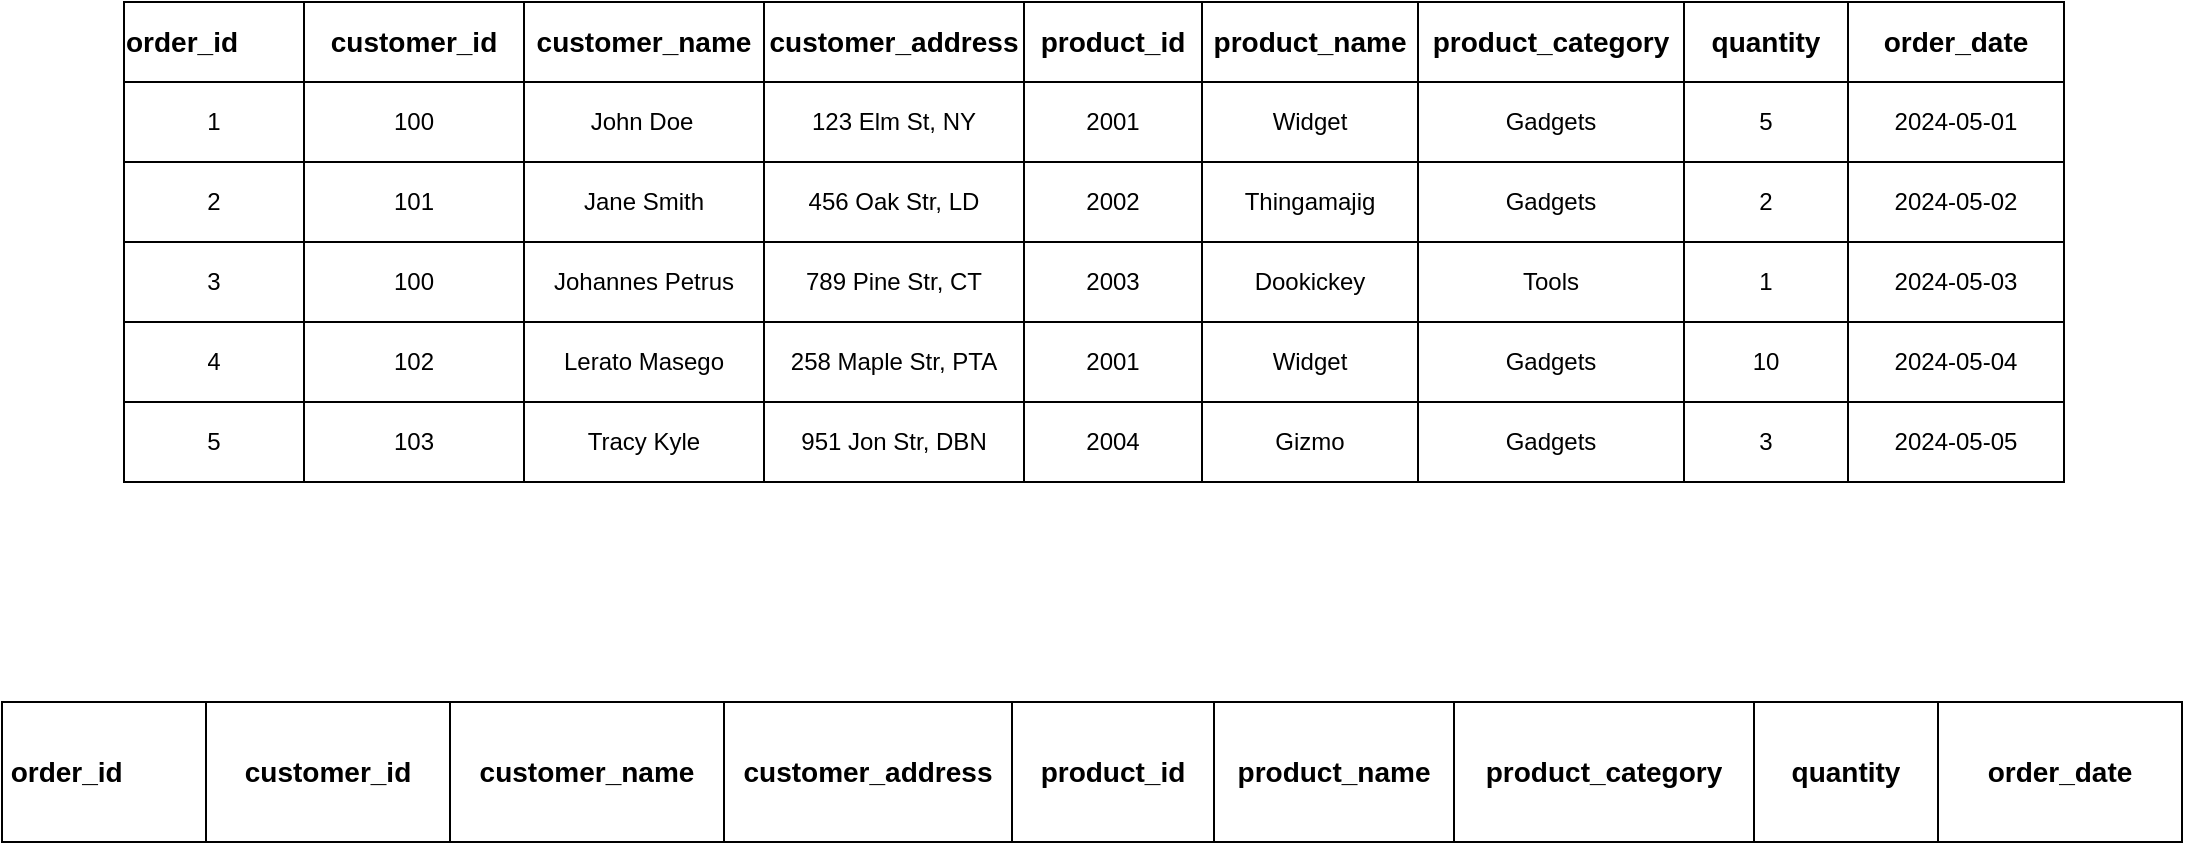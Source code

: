 <mxfile version="24.0.4" type="device">
  <diagram name="Page-1" id="iMiI5yTCLS9RFkawxw4-">
    <mxGraphModel dx="2352" dy="621" grid="1" gridSize="10" guides="1" tooltips="1" connect="1" arrows="1" fold="1" page="1" pageScale="1" pageWidth="850" pageHeight="1100" math="0" shadow="0">
      <root>
        <mxCell id="0" />
        <mxCell id="1" parent="0" />
        <mxCell id="y__F1TyNGtWhiDIaF_vZ-1" value="" style="shape=table;startSize=0;container=1;collapsible=0;childLayout=tableLayout;" vertex="1" parent="1">
          <mxGeometry x="-169" y="200" width="970" height="240" as="geometry" />
        </mxCell>
        <mxCell id="y__F1TyNGtWhiDIaF_vZ-2" value="" style="shape=tableRow;horizontal=0;startSize=0;swimlaneHead=0;swimlaneBody=0;strokeColor=inherit;top=0;left=0;bottom=0;right=0;collapsible=0;dropTarget=0;fillColor=none;points=[[0,0.5],[1,0.5]];portConstraint=eastwest;" vertex="1" parent="y__F1TyNGtWhiDIaF_vZ-1">
          <mxGeometry width="970" height="40" as="geometry" />
        </mxCell>
        <mxCell id="y__F1TyNGtWhiDIaF_vZ-3" value="order_id&lt;span style=&quot;white-space: pre; font-size: 14px;&quot;&gt;&#x9;&lt;/span&gt;&lt;span style=&quot;white-space: pre; font-size: 14px;&quot;&gt;&#x9;&lt;/span&gt;" style="shape=partialRectangle;html=1;whiteSpace=wrap;connectable=0;strokeColor=inherit;overflow=hidden;fillColor=none;top=0;left=0;bottom=0;right=0;pointerEvents=1;fontStyle=1;fontSize=14;" vertex="1" parent="y__F1TyNGtWhiDIaF_vZ-2">
          <mxGeometry width="90" height="40" as="geometry">
            <mxRectangle width="90" height="40" as="alternateBounds" />
          </mxGeometry>
        </mxCell>
        <mxCell id="y__F1TyNGtWhiDIaF_vZ-4" value="customer_id" style="shape=partialRectangle;html=1;whiteSpace=wrap;connectable=0;strokeColor=inherit;overflow=hidden;fillColor=none;top=0;left=0;bottom=0;right=0;pointerEvents=1;fontStyle=1;fontSize=14;" vertex="1" parent="y__F1TyNGtWhiDIaF_vZ-2">
          <mxGeometry x="90" width="110" height="40" as="geometry">
            <mxRectangle width="110" height="40" as="alternateBounds" />
          </mxGeometry>
        </mxCell>
        <mxCell id="y__F1TyNGtWhiDIaF_vZ-5" value="customer_name" style="shape=partialRectangle;html=1;whiteSpace=wrap;connectable=0;strokeColor=inherit;overflow=hidden;fillColor=none;top=0;left=0;bottom=0;right=0;pointerEvents=1;fontStyle=1;fontSize=14;" vertex="1" parent="y__F1TyNGtWhiDIaF_vZ-2">
          <mxGeometry x="200" width="120" height="40" as="geometry">
            <mxRectangle width="120" height="40" as="alternateBounds" />
          </mxGeometry>
        </mxCell>
        <mxCell id="y__F1TyNGtWhiDIaF_vZ-6" value="customer_address" style="shape=partialRectangle;html=1;whiteSpace=wrap;connectable=0;strokeColor=inherit;overflow=hidden;fillColor=none;top=0;left=0;bottom=0;right=0;pointerEvents=1;fontStyle=1;fontSize=14;" vertex="1" parent="y__F1TyNGtWhiDIaF_vZ-2">
          <mxGeometry x="320" width="130" height="40" as="geometry">
            <mxRectangle width="130" height="40" as="alternateBounds" />
          </mxGeometry>
        </mxCell>
        <mxCell id="y__F1TyNGtWhiDIaF_vZ-7" value="product_id" style="shape=partialRectangle;html=1;whiteSpace=wrap;connectable=0;strokeColor=inherit;overflow=hidden;fillColor=none;top=0;left=0;bottom=0;right=0;pointerEvents=1;fontStyle=1;fontSize=14;" vertex="1" parent="y__F1TyNGtWhiDIaF_vZ-2">
          <mxGeometry x="450" width="89" height="40" as="geometry">
            <mxRectangle width="89" height="40" as="alternateBounds" />
          </mxGeometry>
        </mxCell>
        <mxCell id="y__F1TyNGtWhiDIaF_vZ-8" value="product_name" style="shape=partialRectangle;html=1;whiteSpace=wrap;connectable=0;strokeColor=inherit;overflow=hidden;fillColor=none;top=0;left=0;bottom=0;right=0;pointerEvents=1;fontStyle=1;fontSize=14;" vertex="1" parent="y__F1TyNGtWhiDIaF_vZ-2">
          <mxGeometry x="539" width="108" height="40" as="geometry">
            <mxRectangle width="108" height="40" as="alternateBounds" />
          </mxGeometry>
        </mxCell>
        <mxCell id="y__F1TyNGtWhiDIaF_vZ-9" value="product_category" style="shape=partialRectangle;html=1;whiteSpace=wrap;connectable=0;strokeColor=inherit;overflow=hidden;fillColor=none;top=0;left=0;bottom=0;right=0;pointerEvents=1;fontStyle=1;fontSize=14;" vertex="1" parent="y__F1TyNGtWhiDIaF_vZ-2">
          <mxGeometry x="647" width="133" height="40" as="geometry">
            <mxRectangle width="133" height="40" as="alternateBounds" />
          </mxGeometry>
        </mxCell>
        <mxCell id="y__F1TyNGtWhiDIaF_vZ-10" value="quantity" style="shape=partialRectangle;html=1;whiteSpace=wrap;connectable=0;strokeColor=inherit;overflow=hidden;fillColor=none;top=0;left=0;bottom=0;right=0;pointerEvents=1;fontStyle=1;fontSize=14;" vertex="1" parent="y__F1TyNGtWhiDIaF_vZ-2">
          <mxGeometry x="780" width="82" height="40" as="geometry">
            <mxRectangle width="82" height="40" as="alternateBounds" />
          </mxGeometry>
        </mxCell>
        <mxCell id="y__F1TyNGtWhiDIaF_vZ-11" value="order_date" style="shape=partialRectangle;html=1;whiteSpace=wrap;connectable=0;strokeColor=inherit;overflow=hidden;fillColor=none;top=0;left=0;bottom=0;right=0;pointerEvents=1;fontStyle=1;fontSize=14;" vertex="1" parent="y__F1TyNGtWhiDIaF_vZ-2">
          <mxGeometry x="862" width="108" height="40" as="geometry">
            <mxRectangle width="108" height="40" as="alternateBounds" />
          </mxGeometry>
        </mxCell>
        <mxCell id="y__F1TyNGtWhiDIaF_vZ-12" value="" style="shape=tableRow;horizontal=0;startSize=0;swimlaneHead=0;swimlaneBody=0;strokeColor=inherit;top=0;left=0;bottom=0;right=0;collapsible=0;dropTarget=0;fillColor=none;points=[[0,0.5],[1,0.5]];portConstraint=eastwest;" vertex="1" parent="y__F1TyNGtWhiDIaF_vZ-1">
          <mxGeometry y="40" width="970" height="40" as="geometry" />
        </mxCell>
        <mxCell id="y__F1TyNGtWhiDIaF_vZ-13" value="1" style="shape=partialRectangle;html=1;whiteSpace=wrap;connectable=0;strokeColor=inherit;overflow=hidden;fillColor=none;top=0;left=0;bottom=0;right=0;pointerEvents=1;" vertex="1" parent="y__F1TyNGtWhiDIaF_vZ-12">
          <mxGeometry width="90" height="40" as="geometry">
            <mxRectangle width="90" height="40" as="alternateBounds" />
          </mxGeometry>
        </mxCell>
        <mxCell id="y__F1TyNGtWhiDIaF_vZ-14" value="100" style="shape=partialRectangle;html=1;whiteSpace=wrap;connectable=0;strokeColor=inherit;overflow=hidden;fillColor=none;top=0;left=0;bottom=0;right=0;pointerEvents=1;" vertex="1" parent="y__F1TyNGtWhiDIaF_vZ-12">
          <mxGeometry x="90" width="110" height="40" as="geometry">
            <mxRectangle width="110" height="40" as="alternateBounds" />
          </mxGeometry>
        </mxCell>
        <mxCell id="y__F1TyNGtWhiDIaF_vZ-15" value="John Doe&lt;span style=&quot;white-space: pre;&quot;&gt;&#x9;&lt;/span&gt;" style="shape=partialRectangle;html=1;whiteSpace=wrap;connectable=0;strokeColor=inherit;overflow=hidden;fillColor=none;top=0;left=0;bottom=0;right=0;pointerEvents=1;" vertex="1" parent="y__F1TyNGtWhiDIaF_vZ-12">
          <mxGeometry x="200" width="120" height="40" as="geometry">
            <mxRectangle width="120" height="40" as="alternateBounds" />
          </mxGeometry>
        </mxCell>
        <mxCell id="y__F1TyNGtWhiDIaF_vZ-16" value="123 Elm St, NY" style="shape=partialRectangle;html=1;whiteSpace=wrap;connectable=0;strokeColor=inherit;overflow=hidden;fillColor=none;top=0;left=0;bottom=0;right=0;pointerEvents=1;" vertex="1" parent="y__F1TyNGtWhiDIaF_vZ-12">
          <mxGeometry x="320" width="130" height="40" as="geometry">
            <mxRectangle width="130" height="40" as="alternateBounds" />
          </mxGeometry>
        </mxCell>
        <mxCell id="y__F1TyNGtWhiDIaF_vZ-17" value="2001" style="shape=partialRectangle;html=1;whiteSpace=wrap;connectable=0;strokeColor=inherit;overflow=hidden;fillColor=none;top=0;left=0;bottom=0;right=0;pointerEvents=1;" vertex="1" parent="y__F1TyNGtWhiDIaF_vZ-12">
          <mxGeometry x="450" width="89" height="40" as="geometry">
            <mxRectangle width="89" height="40" as="alternateBounds" />
          </mxGeometry>
        </mxCell>
        <mxCell id="y__F1TyNGtWhiDIaF_vZ-18" value="Widget" style="shape=partialRectangle;html=1;whiteSpace=wrap;connectable=0;strokeColor=inherit;overflow=hidden;fillColor=none;top=0;left=0;bottom=0;right=0;pointerEvents=1;" vertex="1" parent="y__F1TyNGtWhiDIaF_vZ-12">
          <mxGeometry x="539" width="108" height="40" as="geometry">
            <mxRectangle width="108" height="40" as="alternateBounds" />
          </mxGeometry>
        </mxCell>
        <mxCell id="y__F1TyNGtWhiDIaF_vZ-19" value="Gadgets" style="shape=partialRectangle;html=1;whiteSpace=wrap;connectable=0;strokeColor=inherit;overflow=hidden;fillColor=none;top=0;left=0;bottom=0;right=0;pointerEvents=1;" vertex="1" parent="y__F1TyNGtWhiDIaF_vZ-12">
          <mxGeometry x="647" width="133" height="40" as="geometry">
            <mxRectangle width="133" height="40" as="alternateBounds" />
          </mxGeometry>
        </mxCell>
        <mxCell id="y__F1TyNGtWhiDIaF_vZ-20" value="5" style="shape=partialRectangle;html=1;whiteSpace=wrap;connectable=0;strokeColor=inherit;overflow=hidden;fillColor=none;top=0;left=0;bottom=0;right=0;pointerEvents=1;" vertex="1" parent="y__F1TyNGtWhiDIaF_vZ-12">
          <mxGeometry x="780" width="82" height="40" as="geometry">
            <mxRectangle width="82" height="40" as="alternateBounds" />
          </mxGeometry>
        </mxCell>
        <mxCell id="y__F1TyNGtWhiDIaF_vZ-21" value="2024-05-01" style="shape=partialRectangle;html=1;whiteSpace=wrap;connectable=0;strokeColor=inherit;overflow=hidden;fillColor=none;top=0;left=0;bottom=0;right=0;pointerEvents=1;" vertex="1" parent="y__F1TyNGtWhiDIaF_vZ-12">
          <mxGeometry x="862" width="108" height="40" as="geometry">
            <mxRectangle width="108" height="40" as="alternateBounds" />
          </mxGeometry>
        </mxCell>
        <mxCell id="y__F1TyNGtWhiDIaF_vZ-22" value="" style="shape=tableRow;horizontal=0;startSize=0;swimlaneHead=0;swimlaneBody=0;strokeColor=inherit;top=0;left=0;bottom=0;right=0;collapsible=0;dropTarget=0;fillColor=none;points=[[0,0.5],[1,0.5]];portConstraint=eastwest;" vertex="1" parent="y__F1TyNGtWhiDIaF_vZ-1">
          <mxGeometry y="80" width="970" height="40" as="geometry" />
        </mxCell>
        <mxCell id="y__F1TyNGtWhiDIaF_vZ-23" value="2" style="shape=partialRectangle;html=1;whiteSpace=wrap;connectable=0;strokeColor=inherit;overflow=hidden;fillColor=none;top=0;left=0;bottom=0;right=0;pointerEvents=1;" vertex="1" parent="y__F1TyNGtWhiDIaF_vZ-22">
          <mxGeometry width="90" height="40" as="geometry">
            <mxRectangle width="90" height="40" as="alternateBounds" />
          </mxGeometry>
        </mxCell>
        <mxCell id="y__F1TyNGtWhiDIaF_vZ-24" value="101" style="shape=partialRectangle;html=1;whiteSpace=wrap;connectable=0;strokeColor=inherit;overflow=hidden;fillColor=none;top=0;left=0;bottom=0;right=0;pointerEvents=1;" vertex="1" parent="y__F1TyNGtWhiDIaF_vZ-22">
          <mxGeometry x="90" width="110" height="40" as="geometry">
            <mxRectangle width="110" height="40" as="alternateBounds" />
          </mxGeometry>
        </mxCell>
        <mxCell id="y__F1TyNGtWhiDIaF_vZ-25" value="Jane Smith" style="shape=partialRectangle;html=1;whiteSpace=wrap;connectable=0;strokeColor=inherit;overflow=hidden;fillColor=none;top=0;left=0;bottom=0;right=0;pointerEvents=1;" vertex="1" parent="y__F1TyNGtWhiDIaF_vZ-22">
          <mxGeometry x="200" width="120" height="40" as="geometry">
            <mxRectangle width="120" height="40" as="alternateBounds" />
          </mxGeometry>
        </mxCell>
        <mxCell id="y__F1TyNGtWhiDIaF_vZ-26" value="456 Oak Str, LD" style="shape=partialRectangle;html=1;whiteSpace=wrap;connectable=0;strokeColor=inherit;overflow=hidden;fillColor=none;top=0;left=0;bottom=0;right=0;pointerEvents=1;" vertex="1" parent="y__F1TyNGtWhiDIaF_vZ-22">
          <mxGeometry x="320" width="130" height="40" as="geometry">
            <mxRectangle width="130" height="40" as="alternateBounds" />
          </mxGeometry>
        </mxCell>
        <mxCell id="y__F1TyNGtWhiDIaF_vZ-27" value="2002" style="shape=partialRectangle;html=1;whiteSpace=wrap;connectable=0;strokeColor=inherit;overflow=hidden;fillColor=none;top=0;left=0;bottom=0;right=0;pointerEvents=1;" vertex="1" parent="y__F1TyNGtWhiDIaF_vZ-22">
          <mxGeometry x="450" width="89" height="40" as="geometry">
            <mxRectangle width="89" height="40" as="alternateBounds" />
          </mxGeometry>
        </mxCell>
        <mxCell id="y__F1TyNGtWhiDIaF_vZ-28" value="Thingamajig" style="shape=partialRectangle;html=1;whiteSpace=wrap;connectable=0;strokeColor=inherit;overflow=hidden;fillColor=none;top=0;left=0;bottom=0;right=0;pointerEvents=1;" vertex="1" parent="y__F1TyNGtWhiDIaF_vZ-22">
          <mxGeometry x="539" width="108" height="40" as="geometry">
            <mxRectangle width="108" height="40" as="alternateBounds" />
          </mxGeometry>
        </mxCell>
        <mxCell id="y__F1TyNGtWhiDIaF_vZ-29" value="Gadgets" style="shape=partialRectangle;html=1;whiteSpace=wrap;connectable=0;strokeColor=inherit;overflow=hidden;fillColor=none;top=0;left=0;bottom=0;right=0;pointerEvents=1;" vertex="1" parent="y__F1TyNGtWhiDIaF_vZ-22">
          <mxGeometry x="647" width="133" height="40" as="geometry">
            <mxRectangle width="133" height="40" as="alternateBounds" />
          </mxGeometry>
        </mxCell>
        <mxCell id="y__F1TyNGtWhiDIaF_vZ-30" value="2" style="shape=partialRectangle;html=1;whiteSpace=wrap;connectable=0;strokeColor=inherit;overflow=hidden;fillColor=none;top=0;left=0;bottom=0;right=0;pointerEvents=1;" vertex="1" parent="y__F1TyNGtWhiDIaF_vZ-22">
          <mxGeometry x="780" width="82" height="40" as="geometry">
            <mxRectangle width="82" height="40" as="alternateBounds" />
          </mxGeometry>
        </mxCell>
        <mxCell id="y__F1TyNGtWhiDIaF_vZ-31" value="2024-05-02" style="shape=partialRectangle;html=1;whiteSpace=wrap;connectable=0;strokeColor=inherit;overflow=hidden;fillColor=none;top=0;left=0;bottom=0;right=0;pointerEvents=1;" vertex="1" parent="y__F1TyNGtWhiDIaF_vZ-22">
          <mxGeometry x="862" width="108" height="40" as="geometry">
            <mxRectangle width="108" height="40" as="alternateBounds" />
          </mxGeometry>
        </mxCell>
        <mxCell id="y__F1TyNGtWhiDIaF_vZ-32" value="" style="shape=tableRow;horizontal=0;startSize=0;swimlaneHead=0;swimlaneBody=0;strokeColor=inherit;top=0;left=0;bottom=0;right=0;collapsible=0;dropTarget=0;fillColor=none;points=[[0,0.5],[1,0.5]];portConstraint=eastwest;" vertex="1" parent="y__F1TyNGtWhiDIaF_vZ-1">
          <mxGeometry y="120" width="970" height="40" as="geometry" />
        </mxCell>
        <mxCell id="y__F1TyNGtWhiDIaF_vZ-33" value="3" style="shape=partialRectangle;html=1;whiteSpace=wrap;connectable=0;strokeColor=inherit;overflow=hidden;fillColor=none;top=0;left=0;bottom=0;right=0;pointerEvents=1;" vertex="1" parent="y__F1TyNGtWhiDIaF_vZ-32">
          <mxGeometry width="90" height="40" as="geometry">
            <mxRectangle width="90" height="40" as="alternateBounds" />
          </mxGeometry>
        </mxCell>
        <mxCell id="y__F1TyNGtWhiDIaF_vZ-34" value="100" style="shape=partialRectangle;html=1;whiteSpace=wrap;connectable=0;strokeColor=inherit;overflow=hidden;fillColor=none;top=0;left=0;bottom=0;right=0;pointerEvents=1;" vertex="1" parent="y__F1TyNGtWhiDIaF_vZ-32">
          <mxGeometry x="90" width="110" height="40" as="geometry">
            <mxRectangle width="110" height="40" as="alternateBounds" />
          </mxGeometry>
        </mxCell>
        <mxCell id="y__F1TyNGtWhiDIaF_vZ-35" value="Johannes Petrus" style="shape=partialRectangle;html=1;whiteSpace=wrap;connectable=0;strokeColor=inherit;overflow=hidden;fillColor=none;top=0;left=0;bottom=0;right=0;pointerEvents=1;" vertex="1" parent="y__F1TyNGtWhiDIaF_vZ-32">
          <mxGeometry x="200" width="120" height="40" as="geometry">
            <mxRectangle width="120" height="40" as="alternateBounds" />
          </mxGeometry>
        </mxCell>
        <mxCell id="y__F1TyNGtWhiDIaF_vZ-36" value="789 Pine Str, CT" style="shape=partialRectangle;html=1;whiteSpace=wrap;connectable=0;strokeColor=inherit;overflow=hidden;fillColor=none;top=0;left=0;bottom=0;right=0;pointerEvents=1;" vertex="1" parent="y__F1TyNGtWhiDIaF_vZ-32">
          <mxGeometry x="320" width="130" height="40" as="geometry">
            <mxRectangle width="130" height="40" as="alternateBounds" />
          </mxGeometry>
        </mxCell>
        <mxCell id="y__F1TyNGtWhiDIaF_vZ-37" value="2003" style="shape=partialRectangle;html=1;whiteSpace=wrap;connectable=0;strokeColor=inherit;overflow=hidden;fillColor=none;top=0;left=0;bottom=0;right=0;pointerEvents=1;" vertex="1" parent="y__F1TyNGtWhiDIaF_vZ-32">
          <mxGeometry x="450" width="89" height="40" as="geometry">
            <mxRectangle width="89" height="40" as="alternateBounds" />
          </mxGeometry>
        </mxCell>
        <mxCell id="y__F1TyNGtWhiDIaF_vZ-38" value="Dookickey" style="shape=partialRectangle;html=1;whiteSpace=wrap;connectable=0;strokeColor=inherit;overflow=hidden;fillColor=none;top=0;left=0;bottom=0;right=0;pointerEvents=1;" vertex="1" parent="y__F1TyNGtWhiDIaF_vZ-32">
          <mxGeometry x="539" width="108" height="40" as="geometry">
            <mxRectangle width="108" height="40" as="alternateBounds" />
          </mxGeometry>
        </mxCell>
        <mxCell id="y__F1TyNGtWhiDIaF_vZ-39" value="Tools" style="shape=partialRectangle;html=1;whiteSpace=wrap;connectable=0;strokeColor=inherit;overflow=hidden;fillColor=none;top=0;left=0;bottom=0;right=0;pointerEvents=1;" vertex="1" parent="y__F1TyNGtWhiDIaF_vZ-32">
          <mxGeometry x="647" width="133" height="40" as="geometry">
            <mxRectangle width="133" height="40" as="alternateBounds" />
          </mxGeometry>
        </mxCell>
        <mxCell id="y__F1TyNGtWhiDIaF_vZ-40" value="1" style="shape=partialRectangle;html=1;whiteSpace=wrap;connectable=0;strokeColor=inherit;overflow=hidden;fillColor=none;top=0;left=0;bottom=0;right=0;pointerEvents=1;" vertex="1" parent="y__F1TyNGtWhiDIaF_vZ-32">
          <mxGeometry x="780" width="82" height="40" as="geometry">
            <mxRectangle width="82" height="40" as="alternateBounds" />
          </mxGeometry>
        </mxCell>
        <mxCell id="y__F1TyNGtWhiDIaF_vZ-41" value="2024-05-03" style="shape=partialRectangle;html=1;whiteSpace=wrap;connectable=0;strokeColor=inherit;overflow=hidden;fillColor=none;top=0;left=0;bottom=0;right=0;pointerEvents=1;" vertex="1" parent="y__F1TyNGtWhiDIaF_vZ-32">
          <mxGeometry x="862" width="108" height="40" as="geometry">
            <mxRectangle width="108" height="40" as="alternateBounds" />
          </mxGeometry>
        </mxCell>
        <mxCell id="y__F1TyNGtWhiDIaF_vZ-42" value="" style="shape=tableRow;horizontal=0;startSize=0;swimlaneHead=0;swimlaneBody=0;strokeColor=inherit;top=0;left=0;bottom=0;right=0;collapsible=0;dropTarget=0;fillColor=none;points=[[0,0.5],[1,0.5]];portConstraint=eastwest;" vertex="1" parent="y__F1TyNGtWhiDIaF_vZ-1">
          <mxGeometry y="160" width="970" height="40" as="geometry" />
        </mxCell>
        <mxCell id="y__F1TyNGtWhiDIaF_vZ-43" value="4" style="shape=partialRectangle;html=1;whiteSpace=wrap;connectable=0;strokeColor=inherit;overflow=hidden;fillColor=none;top=0;left=0;bottom=0;right=0;pointerEvents=1;" vertex="1" parent="y__F1TyNGtWhiDIaF_vZ-42">
          <mxGeometry width="90" height="40" as="geometry">
            <mxRectangle width="90" height="40" as="alternateBounds" />
          </mxGeometry>
        </mxCell>
        <mxCell id="y__F1TyNGtWhiDIaF_vZ-44" value="102" style="shape=partialRectangle;html=1;whiteSpace=wrap;connectable=0;strokeColor=inherit;overflow=hidden;fillColor=none;top=0;left=0;bottom=0;right=0;pointerEvents=1;" vertex="1" parent="y__F1TyNGtWhiDIaF_vZ-42">
          <mxGeometry x="90" width="110" height="40" as="geometry">
            <mxRectangle width="110" height="40" as="alternateBounds" />
          </mxGeometry>
        </mxCell>
        <mxCell id="y__F1TyNGtWhiDIaF_vZ-45" value="Lerato Masego" style="shape=partialRectangle;html=1;whiteSpace=wrap;connectable=0;strokeColor=inherit;overflow=hidden;fillColor=none;top=0;left=0;bottom=0;right=0;pointerEvents=1;" vertex="1" parent="y__F1TyNGtWhiDIaF_vZ-42">
          <mxGeometry x="200" width="120" height="40" as="geometry">
            <mxRectangle width="120" height="40" as="alternateBounds" />
          </mxGeometry>
        </mxCell>
        <mxCell id="y__F1TyNGtWhiDIaF_vZ-46" value="258 Maple Str, PTA" style="shape=partialRectangle;html=1;whiteSpace=wrap;connectable=0;strokeColor=inherit;overflow=hidden;fillColor=none;top=0;left=0;bottom=0;right=0;pointerEvents=1;" vertex="1" parent="y__F1TyNGtWhiDIaF_vZ-42">
          <mxGeometry x="320" width="130" height="40" as="geometry">
            <mxRectangle width="130" height="40" as="alternateBounds" />
          </mxGeometry>
        </mxCell>
        <mxCell id="y__F1TyNGtWhiDIaF_vZ-47" value="2001" style="shape=partialRectangle;html=1;whiteSpace=wrap;connectable=0;strokeColor=inherit;overflow=hidden;fillColor=none;top=0;left=0;bottom=0;right=0;pointerEvents=1;" vertex="1" parent="y__F1TyNGtWhiDIaF_vZ-42">
          <mxGeometry x="450" width="89" height="40" as="geometry">
            <mxRectangle width="89" height="40" as="alternateBounds" />
          </mxGeometry>
        </mxCell>
        <mxCell id="y__F1TyNGtWhiDIaF_vZ-48" value="Widget" style="shape=partialRectangle;html=1;whiteSpace=wrap;connectable=0;strokeColor=inherit;overflow=hidden;fillColor=none;top=0;left=0;bottom=0;right=0;pointerEvents=1;" vertex="1" parent="y__F1TyNGtWhiDIaF_vZ-42">
          <mxGeometry x="539" width="108" height="40" as="geometry">
            <mxRectangle width="108" height="40" as="alternateBounds" />
          </mxGeometry>
        </mxCell>
        <mxCell id="y__F1TyNGtWhiDIaF_vZ-49" value="Gadgets" style="shape=partialRectangle;html=1;whiteSpace=wrap;connectable=0;strokeColor=inherit;overflow=hidden;fillColor=none;top=0;left=0;bottom=0;right=0;pointerEvents=1;" vertex="1" parent="y__F1TyNGtWhiDIaF_vZ-42">
          <mxGeometry x="647" width="133" height="40" as="geometry">
            <mxRectangle width="133" height="40" as="alternateBounds" />
          </mxGeometry>
        </mxCell>
        <mxCell id="y__F1TyNGtWhiDIaF_vZ-50" value="10" style="shape=partialRectangle;html=1;whiteSpace=wrap;connectable=0;strokeColor=inherit;overflow=hidden;fillColor=none;top=0;left=0;bottom=0;right=0;pointerEvents=1;" vertex="1" parent="y__F1TyNGtWhiDIaF_vZ-42">
          <mxGeometry x="780" width="82" height="40" as="geometry">
            <mxRectangle width="82" height="40" as="alternateBounds" />
          </mxGeometry>
        </mxCell>
        <mxCell id="y__F1TyNGtWhiDIaF_vZ-51" value="2024-05-04" style="shape=partialRectangle;html=1;whiteSpace=wrap;connectable=0;strokeColor=inherit;overflow=hidden;fillColor=none;top=0;left=0;bottom=0;right=0;pointerEvents=1;" vertex="1" parent="y__F1TyNGtWhiDIaF_vZ-42">
          <mxGeometry x="862" width="108" height="40" as="geometry">
            <mxRectangle width="108" height="40" as="alternateBounds" />
          </mxGeometry>
        </mxCell>
        <mxCell id="y__F1TyNGtWhiDIaF_vZ-52" value="" style="shape=tableRow;horizontal=0;startSize=0;swimlaneHead=0;swimlaneBody=0;strokeColor=inherit;top=0;left=0;bottom=0;right=0;collapsible=0;dropTarget=0;fillColor=none;points=[[0,0.5],[1,0.5]];portConstraint=eastwest;" vertex="1" parent="y__F1TyNGtWhiDIaF_vZ-1">
          <mxGeometry y="200" width="970" height="40" as="geometry" />
        </mxCell>
        <mxCell id="y__F1TyNGtWhiDIaF_vZ-53" value="5" style="shape=partialRectangle;html=1;whiteSpace=wrap;connectable=0;strokeColor=inherit;overflow=hidden;fillColor=none;top=0;left=0;bottom=0;right=0;pointerEvents=1;" vertex="1" parent="y__F1TyNGtWhiDIaF_vZ-52">
          <mxGeometry width="90" height="40" as="geometry">
            <mxRectangle width="90" height="40" as="alternateBounds" />
          </mxGeometry>
        </mxCell>
        <mxCell id="y__F1TyNGtWhiDIaF_vZ-54" value="103" style="shape=partialRectangle;html=1;whiteSpace=wrap;connectable=0;strokeColor=inherit;overflow=hidden;fillColor=none;top=0;left=0;bottom=0;right=0;pointerEvents=1;" vertex="1" parent="y__F1TyNGtWhiDIaF_vZ-52">
          <mxGeometry x="90" width="110" height="40" as="geometry">
            <mxRectangle width="110" height="40" as="alternateBounds" />
          </mxGeometry>
        </mxCell>
        <mxCell id="y__F1TyNGtWhiDIaF_vZ-55" value="Tracy Kyle" style="shape=partialRectangle;html=1;whiteSpace=wrap;connectable=0;strokeColor=inherit;overflow=hidden;fillColor=none;top=0;left=0;bottom=0;right=0;pointerEvents=1;" vertex="1" parent="y__F1TyNGtWhiDIaF_vZ-52">
          <mxGeometry x="200" width="120" height="40" as="geometry">
            <mxRectangle width="120" height="40" as="alternateBounds" />
          </mxGeometry>
        </mxCell>
        <mxCell id="y__F1TyNGtWhiDIaF_vZ-56" value="951 Jon Str, DBN" style="shape=partialRectangle;html=1;whiteSpace=wrap;connectable=0;strokeColor=inherit;overflow=hidden;fillColor=none;top=0;left=0;bottom=0;right=0;pointerEvents=1;" vertex="1" parent="y__F1TyNGtWhiDIaF_vZ-52">
          <mxGeometry x="320" width="130" height="40" as="geometry">
            <mxRectangle width="130" height="40" as="alternateBounds" />
          </mxGeometry>
        </mxCell>
        <mxCell id="y__F1TyNGtWhiDIaF_vZ-57" value="2004" style="shape=partialRectangle;html=1;whiteSpace=wrap;connectable=0;strokeColor=inherit;overflow=hidden;fillColor=none;top=0;left=0;bottom=0;right=0;pointerEvents=1;" vertex="1" parent="y__F1TyNGtWhiDIaF_vZ-52">
          <mxGeometry x="450" width="89" height="40" as="geometry">
            <mxRectangle width="89" height="40" as="alternateBounds" />
          </mxGeometry>
        </mxCell>
        <mxCell id="y__F1TyNGtWhiDIaF_vZ-58" value="Gizmo" style="shape=partialRectangle;html=1;whiteSpace=wrap;connectable=0;strokeColor=inherit;overflow=hidden;fillColor=none;top=0;left=0;bottom=0;right=0;pointerEvents=1;" vertex="1" parent="y__F1TyNGtWhiDIaF_vZ-52">
          <mxGeometry x="539" width="108" height="40" as="geometry">
            <mxRectangle width="108" height="40" as="alternateBounds" />
          </mxGeometry>
        </mxCell>
        <mxCell id="y__F1TyNGtWhiDIaF_vZ-59" value="Gadgets" style="shape=partialRectangle;html=1;whiteSpace=wrap;connectable=0;strokeColor=inherit;overflow=hidden;fillColor=none;top=0;left=0;bottom=0;right=0;pointerEvents=1;" vertex="1" parent="y__F1TyNGtWhiDIaF_vZ-52">
          <mxGeometry x="647" width="133" height="40" as="geometry">
            <mxRectangle width="133" height="40" as="alternateBounds" />
          </mxGeometry>
        </mxCell>
        <mxCell id="y__F1TyNGtWhiDIaF_vZ-60" value="3" style="shape=partialRectangle;html=1;whiteSpace=wrap;connectable=0;strokeColor=inherit;overflow=hidden;fillColor=none;top=0;left=0;bottom=0;right=0;pointerEvents=1;" vertex="1" parent="y__F1TyNGtWhiDIaF_vZ-52">
          <mxGeometry x="780" width="82" height="40" as="geometry">
            <mxRectangle width="82" height="40" as="alternateBounds" />
          </mxGeometry>
        </mxCell>
        <mxCell id="y__F1TyNGtWhiDIaF_vZ-61" value="2024-05-05" style="shape=partialRectangle;html=1;whiteSpace=wrap;connectable=0;strokeColor=inherit;overflow=hidden;fillColor=none;top=0;left=0;bottom=0;right=0;pointerEvents=1;" vertex="1" parent="y__F1TyNGtWhiDIaF_vZ-52">
          <mxGeometry x="862" width="108" height="40" as="geometry">
            <mxRectangle width="108" height="40" as="alternateBounds" />
          </mxGeometry>
        </mxCell>
        <mxCell id="y__F1TyNGtWhiDIaF_vZ-71" value="" style="shape=table;startSize=0;container=1;collapsible=0;childLayout=tableLayout;" vertex="1" parent="1">
          <mxGeometry x="-230" y="550" width="1090" height="70" as="geometry" />
        </mxCell>
        <mxCell id="y__F1TyNGtWhiDIaF_vZ-72" value="" style="shape=tableRow;horizontal=0;startSize=0;swimlaneHead=0;swimlaneBody=0;strokeColor=inherit;top=0;left=0;bottom=0;right=0;collapsible=0;dropTarget=0;fillColor=none;points=[[0,0.5],[1,0.5]];portConstraint=eastwest;" vertex="1" parent="y__F1TyNGtWhiDIaF_vZ-71">
          <mxGeometry width="1090" height="70" as="geometry" />
        </mxCell>
        <mxCell id="y__F1TyNGtWhiDIaF_vZ-73" value="order_id&lt;span style=&quot;white-space: pre; font-size: 14px;&quot;&gt;&#x9;&lt;/span&gt;&lt;span style=&quot;white-space: pre; font-size: 14px;&quot;&gt;&#x9;&lt;/span&gt;" style="shape=partialRectangle;html=1;whiteSpace=wrap;connectable=0;strokeColor=inherit;overflow=hidden;fillColor=none;top=0;left=0;bottom=0;right=0;pointerEvents=1;fontStyle=1;fontSize=14;" vertex="1" parent="y__F1TyNGtWhiDIaF_vZ-72">
          <mxGeometry width="102" height="70" as="geometry">
            <mxRectangle width="102" height="70" as="alternateBounds" />
          </mxGeometry>
        </mxCell>
        <mxCell id="y__F1TyNGtWhiDIaF_vZ-74" value="customer_id" style="shape=partialRectangle;html=1;whiteSpace=wrap;connectable=0;strokeColor=inherit;overflow=hidden;fillColor=none;top=0;left=0;bottom=0;right=0;pointerEvents=1;fontStyle=1;fontSize=14;" vertex="1" parent="y__F1TyNGtWhiDIaF_vZ-72">
          <mxGeometry x="102" width="122" height="70" as="geometry">
            <mxRectangle width="122" height="70" as="alternateBounds" />
          </mxGeometry>
        </mxCell>
        <mxCell id="y__F1TyNGtWhiDIaF_vZ-75" value="customer_name" style="shape=partialRectangle;html=1;whiteSpace=wrap;connectable=0;strokeColor=inherit;overflow=hidden;fillColor=none;top=0;left=0;bottom=0;right=0;pointerEvents=1;fontStyle=1;fontSize=14;" vertex="1" parent="y__F1TyNGtWhiDIaF_vZ-72">
          <mxGeometry x="224" width="137" height="70" as="geometry">
            <mxRectangle width="137" height="70" as="alternateBounds" />
          </mxGeometry>
        </mxCell>
        <mxCell id="y__F1TyNGtWhiDIaF_vZ-76" value="customer_address" style="shape=partialRectangle;html=1;whiteSpace=wrap;connectable=0;strokeColor=inherit;overflow=hidden;fillColor=none;top=0;left=0;bottom=0;right=0;pointerEvents=1;fontStyle=1;fontSize=14;" vertex="1" parent="y__F1TyNGtWhiDIaF_vZ-72">
          <mxGeometry x="361" width="144" height="70" as="geometry">
            <mxRectangle width="144" height="70" as="alternateBounds" />
          </mxGeometry>
        </mxCell>
        <mxCell id="y__F1TyNGtWhiDIaF_vZ-77" value="product_id" style="shape=partialRectangle;html=1;whiteSpace=wrap;connectable=0;strokeColor=inherit;overflow=hidden;fillColor=none;top=0;left=0;bottom=0;right=0;pointerEvents=1;fontStyle=1;fontSize=14;" vertex="1" parent="y__F1TyNGtWhiDIaF_vZ-72">
          <mxGeometry x="505" width="101" height="70" as="geometry">
            <mxRectangle width="101" height="70" as="alternateBounds" />
          </mxGeometry>
        </mxCell>
        <mxCell id="y__F1TyNGtWhiDIaF_vZ-78" value="product_name" style="shape=partialRectangle;html=1;whiteSpace=wrap;connectable=0;strokeColor=inherit;overflow=hidden;fillColor=none;top=0;left=0;bottom=0;right=0;pointerEvents=1;fontStyle=1;fontSize=14;" vertex="1" parent="y__F1TyNGtWhiDIaF_vZ-72">
          <mxGeometry x="606" width="120" height="70" as="geometry">
            <mxRectangle width="120" height="70" as="alternateBounds" />
          </mxGeometry>
        </mxCell>
        <mxCell id="y__F1TyNGtWhiDIaF_vZ-79" value="product_category" style="shape=partialRectangle;html=1;whiteSpace=wrap;connectable=0;strokeColor=inherit;overflow=hidden;fillColor=none;top=0;left=0;bottom=0;right=0;pointerEvents=1;fontStyle=1;fontSize=14;" vertex="1" parent="y__F1TyNGtWhiDIaF_vZ-72">
          <mxGeometry x="726" width="150" height="70" as="geometry">
            <mxRectangle width="150" height="70" as="alternateBounds" />
          </mxGeometry>
        </mxCell>
        <mxCell id="y__F1TyNGtWhiDIaF_vZ-80" value="quantity" style="shape=partialRectangle;html=1;whiteSpace=wrap;connectable=0;strokeColor=inherit;overflow=hidden;fillColor=none;top=0;left=0;bottom=0;right=0;pointerEvents=1;fontStyle=1;fontSize=14;" vertex="1" parent="y__F1TyNGtWhiDIaF_vZ-72">
          <mxGeometry x="876" width="92" height="70" as="geometry">
            <mxRectangle width="92" height="70" as="alternateBounds" />
          </mxGeometry>
        </mxCell>
        <mxCell id="y__F1TyNGtWhiDIaF_vZ-81" value="order_date" style="shape=partialRectangle;html=1;whiteSpace=wrap;connectable=0;strokeColor=inherit;overflow=hidden;fillColor=none;top=0;left=0;bottom=0;right=0;pointerEvents=1;fontStyle=1;fontSize=14;" vertex="1" parent="y__F1TyNGtWhiDIaF_vZ-72">
          <mxGeometry x="968" width="122" height="70" as="geometry">
            <mxRectangle width="122" height="70" as="alternateBounds" />
          </mxGeometry>
        </mxCell>
      </root>
    </mxGraphModel>
  </diagram>
</mxfile>
